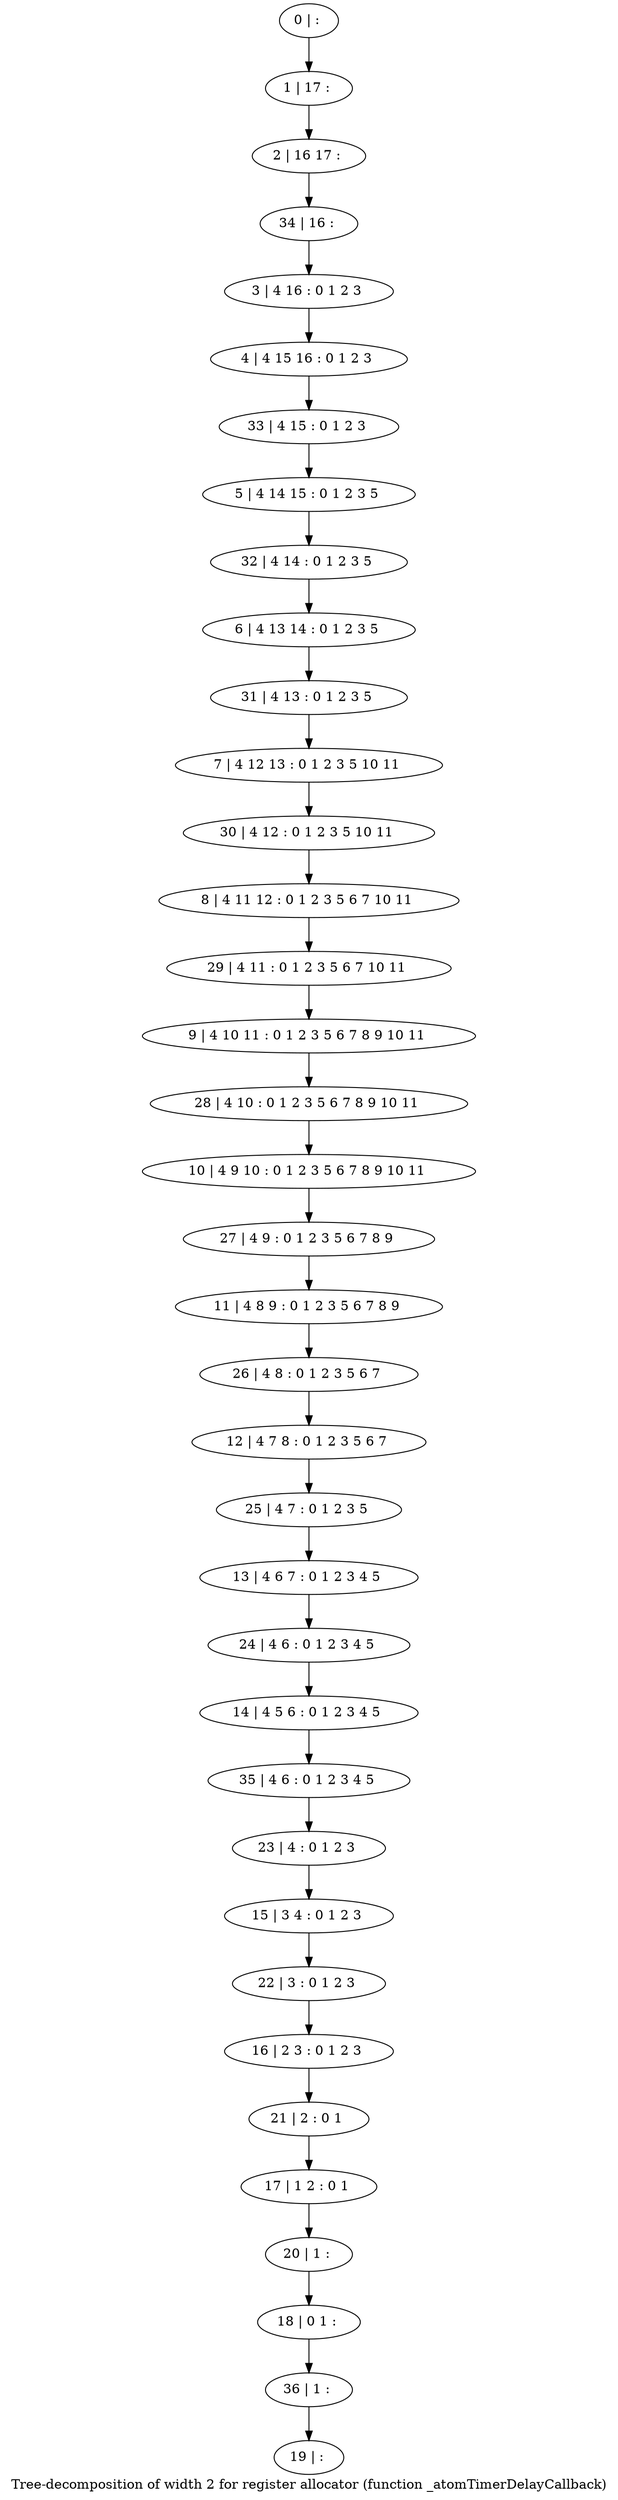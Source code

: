 digraph G {
graph [label="Tree-decomposition of width 2 for register allocator (function _atomTimerDelayCallback)"]
0[label="0 | : "];
1[label="1 | 17 : "];
2[label="2 | 16 17 : "];
3[label="3 | 4 16 : 0 1 2 3 "];
4[label="4 | 4 15 16 : 0 1 2 3 "];
5[label="5 | 4 14 15 : 0 1 2 3 5 "];
6[label="6 | 4 13 14 : 0 1 2 3 5 "];
7[label="7 | 4 12 13 : 0 1 2 3 5 10 11 "];
8[label="8 | 4 11 12 : 0 1 2 3 5 6 7 10 11 "];
9[label="9 | 4 10 11 : 0 1 2 3 5 6 7 8 9 10 11 "];
10[label="10 | 4 9 10 : 0 1 2 3 5 6 7 8 9 10 11 "];
11[label="11 | 4 8 9 : 0 1 2 3 5 6 7 8 9 "];
12[label="12 | 4 7 8 : 0 1 2 3 5 6 7 "];
13[label="13 | 4 6 7 : 0 1 2 3 4 5 "];
14[label="14 | 4 5 6 : 0 1 2 3 4 5 "];
15[label="15 | 3 4 : 0 1 2 3 "];
16[label="16 | 2 3 : 0 1 2 3 "];
17[label="17 | 1 2 : 0 1 "];
18[label="18 | 0 1 : "];
19[label="19 | : "];
20[label="20 | 1 : "];
21[label="21 | 2 : 0 1 "];
22[label="22 | 3 : 0 1 2 3 "];
23[label="23 | 4 : 0 1 2 3 "];
24[label="24 | 4 6 : 0 1 2 3 4 5 "];
25[label="25 | 4 7 : 0 1 2 3 5 "];
26[label="26 | 4 8 : 0 1 2 3 5 6 7 "];
27[label="27 | 4 9 : 0 1 2 3 5 6 7 8 9 "];
28[label="28 | 4 10 : 0 1 2 3 5 6 7 8 9 10 11 "];
29[label="29 | 4 11 : 0 1 2 3 5 6 7 10 11 "];
30[label="30 | 4 12 : 0 1 2 3 5 10 11 "];
31[label="31 | 4 13 : 0 1 2 3 5 "];
32[label="32 | 4 14 : 0 1 2 3 5 "];
33[label="33 | 4 15 : 0 1 2 3 "];
34[label="34 | 16 : "];
35[label="35 | 4 6 : 0 1 2 3 4 5 "];
36[label="36 | 1 : "];
0->1 ;
1->2 ;
3->4 ;
20->18 ;
17->20 ;
21->17 ;
16->21 ;
22->16 ;
15->22 ;
23->15 ;
24->14 ;
13->24 ;
25->13 ;
12->25 ;
26->12 ;
11->26 ;
27->11 ;
10->27 ;
28->10 ;
9->28 ;
29->9 ;
8->29 ;
30->8 ;
7->30 ;
31->7 ;
6->31 ;
32->6 ;
5->32 ;
33->5 ;
4->33 ;
34->3 ;
2->34 ;
35->23 ;
14->35 ;
36->19 ;
18->36 ;
}
